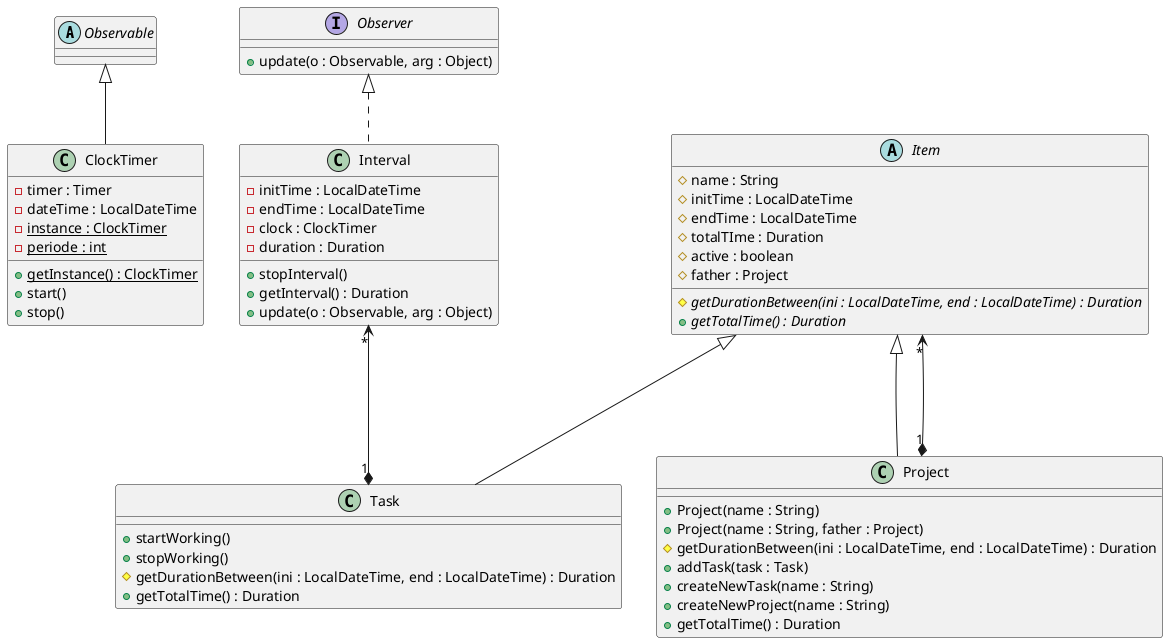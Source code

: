 @startuml
abstract Observable{

}

interface Observer{
+ update(o : Observable, arg : Object)
}

abstract Item{
# name : String
# initTime : LocalDateTime
# endTime : LocalDateTime
# totalTIme : Duration
# active : boolean
# father : Project
# {abstract} getDurationBetween(ini : LocalDateTime, end : LocalDateTime) : Duration
+ {abstract} getTotalTime() : Duration
}


class Project{
+ Project(name : String)
+ Project(name : String, father : Project)
# getDurationBetween(ini : LocalDateTime, end : LocalDateTime) : Duration
+ addTask(task : Task)
+ createNewTask(name : String)
+ createNewProject(name : String)
+ getTotalTime() : Duration
}

class Task{
+ startWorking()
+ stopWorking()
# getDurationBetween(ini : LocalDateTime, end : LocalDateTime) : Duration
+ getTotalTime() : Duration
}

class Interval{
- initTime : LocalDateTime
- endTime : LocalDateTime
- clock : ClockTimer
- duration : Duration
+ stopInterval()
+ getInterval() : Duration
+ update(o : Observable, arg : Object)
}

class ClockTimer{
- timer : Timer
- dateTime : LocalDateTime
- {static} instance : ClockTimer
- {static} periode : int
+ {static} getInstance() : ClockTimer
+ start()
+ stop()
}

Item <|--- Project
Item <|--- Task
Item "*"<---*"1" Project
Interval "*"<---*"1" Task
Observer <|.. Interval
Observable <|-- ClockTimer
@enduml